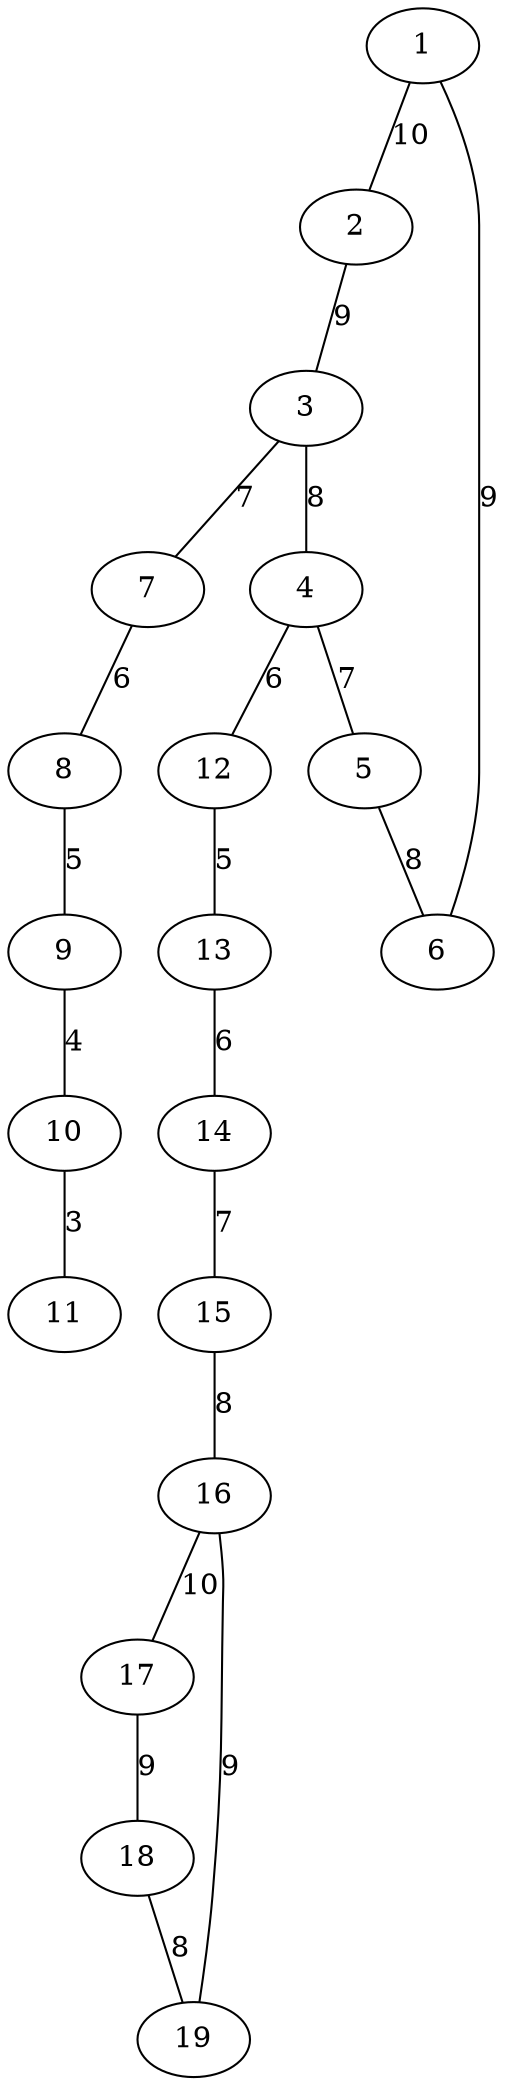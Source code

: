 graph {
    1 -- 2 [label=10]
    1 -- 6 [label=9]
    2 -- 3 [label=9]
    3 -- 4 [label=8]
    3 -- 7 [label=7]
    4 -- 5 [label=7]
    4 -- 12 [label=6]
    5 -- 6 [label=8]
    7 -- 8 [label=6]
    8 -- 9 [label=5]
    9 -- 10 [label=4]
    10 -- 11 [label=3]
    12 -- 13 [label=5]
    13 -- 14 [label=6]
    14 -- 15 [label=7]
    15 -- 16 [label=8]
    16 -- 17 [label=10]
    16 -- 19 [label=9]
    17 -- 18 [label=9]
    18 -- 19 [label=8]
}
